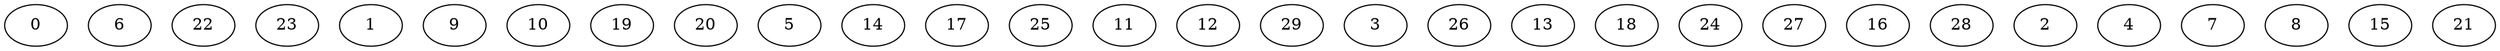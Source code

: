 digraph "Independent_Nodes_30_WeightType_Random#8_Heterogeneous-4-2-strong" {
0 [Weight=10];
6 [Weight=10];
22 [Weight=10];
23 [Weight=9];
1 [Weight=8];
9 [Weight=8];
10 [Weight=8];
19 [Weight=8];
20 [Weight=8];
5 [Weight=7];
14 [Weight=7];
17 [Weight=7];
25 [Weight=7];
11 [Weight=6];
12 [Weight=6];
29 [Weight=6];
3 [Weight=5];
26 [Weight=5];
13 [Weight=4];
18 [Weight=4];
24 [Weight=4];
27 [Weight=4];
16 [Weight=3];
28 [Weight=3];
2 [Weight=2];
4 [Weight=2];
7 [Weight=2];
8 [Weight=2];
15 [Weight=2];
21 [Weight=2];

}
